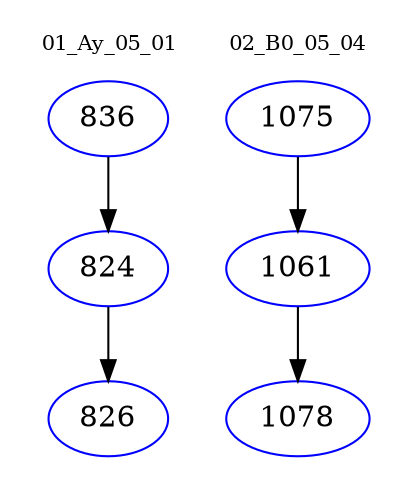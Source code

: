 digraph{
subgraph cluster_0 {
color = white
label = "01_Ay_05_01";
fontsize=10;
T0_836 [label="836", color="blue"]
T0_836 -> T0_824 [color="black"]
T0_824 [label="824", color="blue"]
T0_824 -> T0_826 [color="black"]
T0_826 [label="826", color="blue"]
}
subgraph cluster_1 {
color = white
label = "02_B0_05_04";
fontsize=10;
T1_1075 [label="1075", color="blue"]
T1_1075 -> T1_1061 [color="black"]
T1_1061 [label="1061", color="blue"]
T1_1061 -> T1_1078 [color="black"]
T1_1078 [label="1078", color="blue"]
}
}
